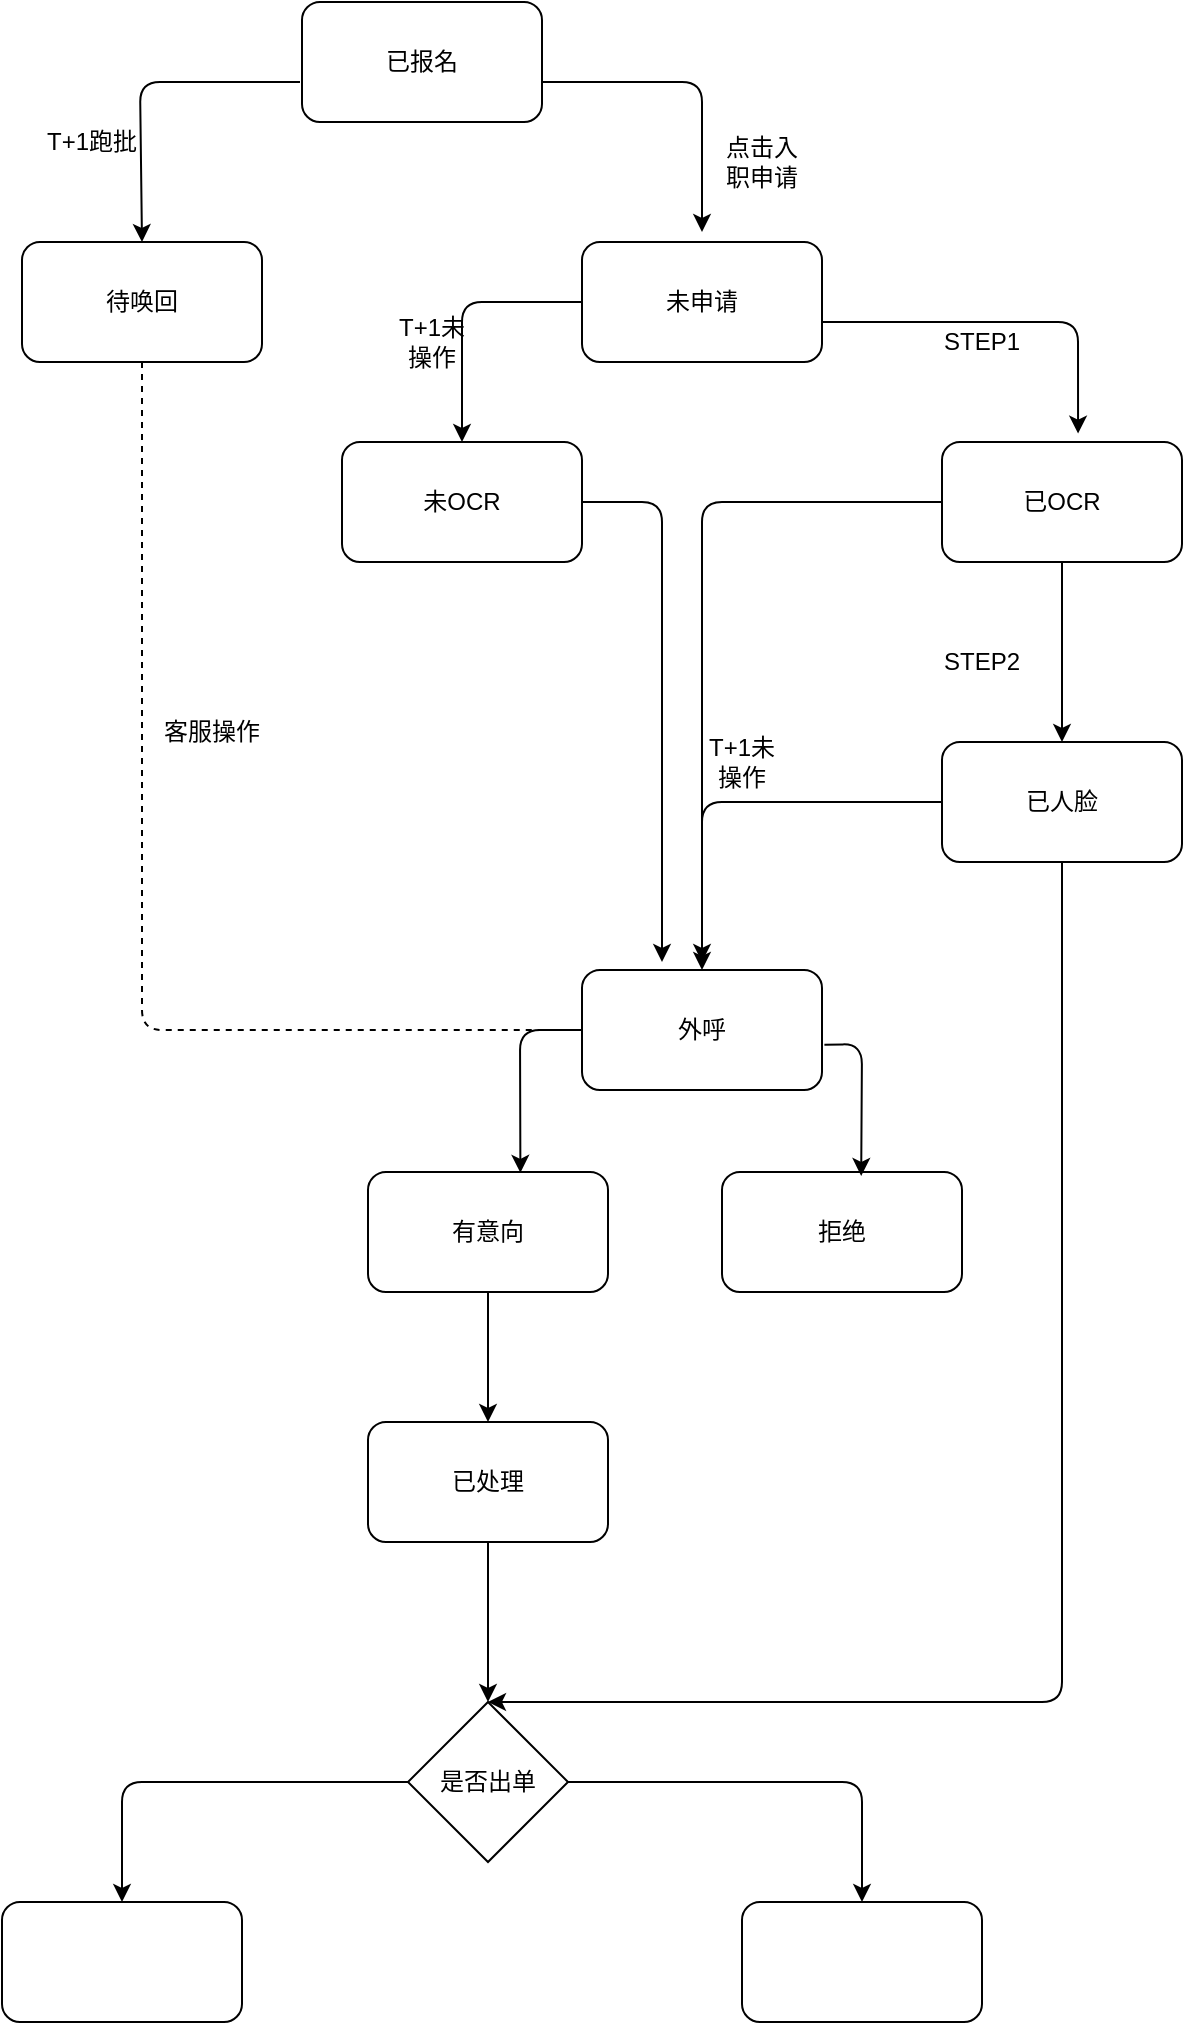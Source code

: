 <mxfile version="10.6.7" type="github"><diagram id="svswdyRUSbsE-AIeGbXJ" name="Page-1"><mxGraphModel dx="922" dy="622" grid="1" gridSize="10" guides="1" tooltips="1" connect="1" arrows="1" fold="1" page="1" pageScale="1" pageWidth="2339" pageHeight="3300" math="0" shadow="0"><root><mxCell id="0"/><mxCell id="1" parent="0"/><mxCell id="WJ-1ZXTX0pq0LW7VuPGJ-2" value="&lt;span&gt;已报名&lt;/span&gt;" style="rounded=1;whiteSpace=wrap;html=1;" vertex="1" parent="1"><mxGeometry x="320" y="40" width="120" height="60" as="geometry"/></mxCell><mxCell id="WJ-1ZXTX0pq0LW7VuPGJ-3" value="待唤回" style="rounded=1;whiteSpace=wrap;html=1;" vertex="1" parent="1"><mxGeometry x="180" y="160" width="120" height="60" as="geometry"/></mxCell><mxCell id="WJ-1ZXTX0pq0LW7VuPGJ-4" value="未申请" style="rounded=1;whiteSpace=wrap;html=1;" vertex="1" parent="1"><mxGeometry x="460" y="160" width="120" height="60" as="geometry"/></mxCell><mxCell id="WJ-1ZXTX0pq0LW7VuPGJ-5" value="" style="endArrow=classic;html=1;entryX=0.5;entryY=0;entryDx=0;entryDy=0;" edge="1" parent="1" target="WJ-1ZXTX0pq0LW7VuPGJ-3"><mxGeometry width="50" height="50" relative="1" as="geometry"><mxPoint x="319" y="80" as="sourcePoint"/><mxPoint x="360" y="140" as="targetPoint"/><Array as="points"><mxPoint x="239" y="80"/></Array></mxGeometry></mxCell><mxCell id="WJ-1ZXTX0pq0LW7VuPGJ-6" value="" style="endArrow=classic;html=1;exitX=1;exitY=0.667;exitDx=0;exitDy=0;exitPerimeter=0;" edge="1" parent="1" source="WJ-1ZXTX0pq0LW7VuPGJ-2"><mxGeometry width="50" height="50" relative="1" as="geometry"><mxPoint x="460" y="120" as="sourcePoint"/><mxPoint x="520" y="155" as="targetPoint"/><Array as="points"><mxPoint x="520" y="80"/></Array></mxGeometry></mxCell><mxCell id="WJ-1ZXTX0pq0LW7VuPGJ-7" value="T+1跑批" style="text;html=1;strokeColor=none;fillColor=none;align=center;verticalAlign=middle;whiteSpace=wrap;rounded=0;" vertex="1" parent="1"><mxGeometry x="190" y="100" width="50" height="20" as="geometry"/></mxCell><mxCell id="WJ-1ZXTX0pq0LW7VuPGJ-8" value="已OCR" style="rounded=1;whiteSpace=wrap;html=1;" vertex="1" parent="1"><mxGeometry x="640" y="260" width="120" height="60" as="geometry"/></mxCell><mxCell id="WJ-1ZXTX0pq0LW7VuPGJ-9" value="拒绝" style="rounded=1;whiteSpace=wrap;html=1;" vertex="1" parent="1"><mxGeometry x="530" y="625" width="120" height="60" as="geometry"/></mxCell><mxCell id="WJ-1ZXTX0pq0LW7VuPGJ-10" value="" style="rounded=1;whiteSpace=wrap;html=1;" vertex="1" parent="1"><mxGeometry x="170" y="990" width="120" height="60" as="geometry"/></mxCell><mxCell id="WJ-1ZXTX0pq0LW7VuPGJ-11" value="已处理" style="rounded=1;whiteSpace=wrap;html=1;" vertex="1" parent="1"><mxGeometry x="353" y="750" width="120" height="60" as="geometry"/></mxCell><mxCell id="WJ-1ZXTX0pq0LW7VuPGJ-12" value="外呼&lt;br&gt;" style="rounded=1;whiteSpace=wrap;html=1;" vertex="1" parent="1"><mxGeometry x="460" y="524" width="120" height="60" as="geometry"/></mxCell><mxCell id="WJ-1ZXTX0pq0LW7VuPGJ-14" value="有意向" style="rounded=1;whiteSpace=wrap;html=1;" vertex="1" parent="1"><mxGeometry x="353" y="625" width="120" height="60" as="geometry"/></mxCell><mxCell id="WJ-1ZXTX0pq0LW7VuPGJ-15" value="未OCR" style="rounded=1;whiteSpace=wrap;html=1;" vertex="1" parent="1"><mxGeometry x="340" y="260" width="120" height="60" as="geometry"/></mxCell><mxCell id="WJ-1ZXTX0pq0LW7VuPGJ-17" value="点击入职申请&lt;br&gt;" style="text;html=1;strokeColor=none;fillColor=none;align=center;verticalAlign=middle;whiteSpace=wrap;rounded=0;" vertex="1" parent="1"><mxGeometry x="530" y="110" width="40" height="20" as="geometry"/></mxCell><mxCell id="WJ-1ZXTX0pq0LW7VuPGJ-18" value="" style="endArrow=classic;html=1;exitX=1;exitY=0.667;exitDx=0;exitDy=0;entryX=0.567;entryY=-0.07;entryDx=0;entryDy=0;entryPerimeter=0;exitPerimeter=0;" edge="1" parent="1" source="WJ-1ZXTX0pq0LW7VuPGJ-4" target="WJ-1ZXTX0pq0LW7VuPGJ-8"><mxGeometry width="50" height="50" relative="1" as="geometry"><mxPoint x="620" y="220" as="sourcePoint"/><mxPoint x="670" y="170" as="targetPoint"/><Array as="points"><mxPoint x="638" y="200"/><mxPoint x="708" y="200"/></Array></mxGeometry></mxCell><mxCell id="WJ-1ZXTX0pq0LW7VuPGJ-19" value="" style="endArrow=classic;html=1;exitX=0;exitY=0.5;exitDx=0;exitDy=0;entryX=0.5;entryY=0;entryDx=0;entryDy=0;" edge="1" parent="1" source="WJ-1ZXTX0pq0LW7VuPGJ-4" target="WJ-1ZXTX0pq0LW7VuPGJ-15"><mxGeometry width="50" height="50" relative="1" as="geometry"><mxPoint x="370" y="250" as="sourcePoint"/><mxPoint x="420" y="200" as="targetPoint"/><Array as="points"><mxPoint x="400" y="190"/></Array></mxGeometry></mxCell><mxCell id="WJ-1ZXTX0pq0LW7VuPGJ-20" value="T+1未操作" style="text;html=1;strokeColor=none;fillColor=none;align=center;verticalAlign=middle;whiteSpace=wrap;rounded=0;" vertex="1" parent="1"><mxGeometry x="365" y="200" width="40" height="20" as="geometry"/></mxCell><mxCell id="WJ-1ZXTX0pq0LW7VuPGJ-21" value="STEP1" style="text;html=1;strokeColor=none;fillColor=none;align=center;verticalAlign=middle;whiteSpace=wrap;rounded=0;" vertex="1" parent="1"><mxGeometry x="640" y="200" width="40" height="20" as="geometry"/></mxCell><mxCell id="WJ-1ZXTX0pq0LW7VuPGJ-22" value="" style="endArrow=classic;html=1;exitX=0;exitY=0.5;exitDx=0;exitDy=0;entryX=0.5;entryY=0;entryDx=0;entryDy=0;" edge="1" parent="1" source="WJ-1ZXTX0pq0LW7VuPGJ-8" target="WJ-1ZXTX0pq0LW7VuPGJ-12"><mxGeometry width="50" height="50" relative="1" as="geometry"><mxPoint x="410" y="420" as="sourcePoint"/><mxPoint x="460" y="370" as="targetPoint"/><Array as="points"><mxPoint x="520" y="290"/></Array></mxGeometry></mxCell><mxCell id="WJ-1ZXTX0pq0LW7VuPGJ-23" value="T+1未操作&lt;br&gt;" style="text;html=1;strokeColor=none;fillColor=none;align=center;verticalAlign=middle;whiteSpace=wrap;rounded=0;" vertex="1" parent="1"><mxGeometry x="520" y="410" width="40" height="20" as="geometry"/></mxCell><mxCell id="WJ-1ZXTX0pq0LW7VuPGJ-24" value="" style="endArrow=classic;html=1;exitX=0;exitY=0.5;exitDx=0;exitDy=0;" edge="1" parent="1" source="WJ-1ZXTX0pq0LW7VuPGJ-39"><mxGeometry width="50" height="50" relative="1" as="geometry"><mxPoint x="499.289" y="450" as="sourcePoint"/><mxPoint x="520" y="520" as="targetPoint"/><Array as="points"><mxPoint x="520" y="440"/></Array></mxGeometry></mxCell><mxCell id="WJ-1ZXTX0pq0LW7VuPGJ-25" value="" style="endArrow=classic;html=1;exitX=0.5;exitY=1;exitDx=0;exitDy=0;entryX=0.5;entryY=0;entryDx=0;entryDy=0;" edge="1" parent="1" source="WJ-1ZXTX0pq0LW7VuPGJ-8" target="WJ-1ZXTX0pq0LW7VuPGJ-39"><mxGeometry width="50" height="50" relative="1" as="geometry"><mxPoint x="630" y="370" as="sourcePoint"/><mxPoint x="700" y="400" as="targetPoint"/></mxGeometry></mxCell><mxCell id="WJ-1ZXTX0pq0LW7VuPGJ-28" value="STEP2&lt;br&gt;" style="text;html=1;strokeColor=none;fillColor=none;align=center;verticalAlign=middle;whiteSpace=wrap;rounded=0;" vertex="1" parent="1"><mxGeometry x="640" y="360" width="40" height="20" as="geometry"/></mxCell><mxCell id="WJ-1ZXTX0pq0LW7VuPGJ-32" value="" style="endArrow=classic;html=1;exitX=1.01;exitY=0.623;exitDx=0;exitDy=0;exitPerimeter=0;entryX=0.58;entryY=0.033;entryDx=0;entryDy=0;entryPerimeter=0;" edge="1" parent="1" source="WJ-1ZXTX0pq0LW7VuPGJ-12" target="WJ-1ZXTX0pq0LW7VuPGJ-9"><mxGeometry width="50" height="50" relative="1" as="geometry"><mxPoint x="580" y="600" as="sourcePoint"/><mxPoint x="630" y="550" as="targetPoint"/><Array as="points"><mxPoint x="600" y="561"/></Array></mxGeometry></mxCell><mxCell id="WJ-1ZXTX0pq0LW7VuPGJ-33" value="" style="endArrow=classic;html=1;entryX=0.635;entryY=0.007;entryDx=0;entryDy=0;entryPerimeter=0;exitX=0;exitY=0.5;exitDx=0;exitDy=0;" edge="1" parent="1" source="WJ-1ZXTX0pq0LW7VuPGJ-12" target="WJ-1ZXTX0pq0LW7VuPGJ-14"><mxGeometry width="50" height="50" relative="1" as="geometry"><mxPoint x="430" y="550" as="sourcePoint"/><mxPoint x="460" y="560" as="targetPoint"/><Array as="points"><mxPoint x="429" y="554"/></Array></mxGeometry></mxCell><mxCell id="WJ-1ZXTX0pq0LW7VuPGJ-34" value="" style="endArrow=classic;html=1;exitX=0.5;exitY=1;exitDx=0;exitDy=0;entryX=0.5;entryY=0;entryDx=0;entryDy=0;" edge="1" parent="1" source="WJ-1ZXTX0pq0LW7VuPGJ-14" target="WJ-1ZXTX0pq0LW7VuPGJ-11"><mxGeometry width="50" height="50" relative="1" as="geometry"><mxPoint x="530" y="750" as="sourcePoint"/><mxPoint x="580" y="700" as="targetPoint"/></mxGeometry></mxCell><mxCell id="WJ-1ZXTX0pq0LW7VuPGJ-36" value="" style="endArrow=classic;html=1;exitX=1;exitY=0.5;exitDx=0;exitDy=0;" edge="1" parent="1" source="WJ-1ZXTX0pq0LW7VuPGJ-15"><mxGeometry width="50" height="50" relative="1" as="geometry"><mxPoint x="460" y="340" as="sourcePoint"/><mxPoint x="500" y="520" as="targetPoint"/><Array as="points"><mxPoint x="500" y="290"/></Array></mxGeometry></mxCell><mxCell id="WJ-1ZXTX0pq0LW7VuPGJ-37" value="是否出单" style="rhombus;whiteSpace=wrap;html=1;" vertex="1" parent="1"><mxGeometry x="373" y="890" width="80" height="80" as="geometry"/></mxCell><mxCell id="WJ-1ZXTX0pq0LW7VuPGJ-38" value="" style="endArrow=classic;html=1;exitX=0.5;exitY=1;exitDx=0;exitDy=0;entryX=0.5;entryY=0;entryDx=0;entryDy=0;" edge="1" parent="1" source="WJ-1ZXTX0pq0LW7VuPGJ-39" target="WJ-1ZXTX0pq0LW7VuPGJ-37"><mxGeometry width="50" height="50" relative="1" as="geometry"><mxPoint x="710" y="462" as="sourcePoint"/><mxPoint x="710" y="930" as="targetPoint"/><Array as="points"><mxPoint x="700" y="890"/></Array></mxGeometry></mxCell><mxCell id="WJ-1ZXTX0pq0LW7VuPGJ-39" value="已人脸&lt;br&gt;" style="rounded=1;whiteSpace=wrap;html=1;" vertex="1" parent="1"><mxGeometry x="640" y="410" width="120" height="60" as="geometry"/></mxCell><mxCell id="WJ-1ZXTX0pq0LW7VuPGJ-42" value="" style="endArrow=classic;html=1;exitX=0.5;exitY=1;exitDx=0;exitDy=0;entryX=0.5;entryY=0;entryDx=0;entryDy=0;" edge="1" parent="1" source="WJ-1ZXTX0pq0LW7VuPGJ-11" target="WJ-1ZXTX0pq0LW7VuPGJ-37"><mxGeometry width="50" height="50" relative="1" as="geometry"><mxPoint x="410" y="860" as="sourcePoint"/><mxPoint x="460" y="810" as="targetPoint"/></mxGeometry></mxCell><mxCell id="WJ-1ZXTX0pq0LW7VuPGJ-43" value="" style="endArrow=classic;html=1;exitX=1;exitY=0.5;exitDx=0;exitDy=0;entryX=0.5;entryY=0;entryDx=0;entryDy=0;" edge="1" parent="1" source="WJ-1ZXTX0pq0LW7VuPGJ-37" target="WJ-1ZXTX0pq0LW7VuPGJ-45"><mxGeometry width="50" height="50" relative="1" as="geometry"><mxPoint x="330" y="980" as="sourcePoint"/><mxPoint x="610" y="940" as="targetPoint"/><Array as="points"><mxPoint x="600" y="930"/></Array></mxGeometry></mxCell><mxCell id="WJ-1ZXTX0pq0LW7VuPGJ-44" value="" style="endArrow=classic;html=1;exitX=0;exitY=0.5;exitDx=0;exitDy=0;entryX=0.5;entryY=0;entryDx=0;entryDy=0;" edge="1" parent="1" source="WJ-1ZXTX0pq0LW7VuPGJ-37" target="WJ-1ZXTX0pq0LW7VuPGJ-10"><mxGeometry width="50" height="50" relative="1" as="geometry"><mxPoint x="470" y="1000" as="sourcePoint"/><mxPoint x="250" y="930" as="targetPoint"/><Array as="points"><mxPoint x="230" y="930"/></Array></mxGeometry></mxCell><mxCell id="WJ-1ZXTX0pq0LW7VuPGJ-45" value="" style="rounded=1;whiteSpace=wrap;html=1;" vertex="1" parent="1"><mxGeometry x="540" y="990" width="120" height="60" as="geometry"/></mxCell><mxCell id="WJ-1ZXTX0pq0LW7VuPGJ-46" value="" style="endArrow=none;dashed=1;html=1;exitX=0.5;exitY=1;exitDx=0;exitDy=0;entryX=0;entryY=0.5;entryDx=0;entryDy=0;" edge="1" parent="1" source="WJ-1ZXTX0pq0LW7VuPGJ-3" target="WJ-1ZXTX0pq0LW7VuPGJ-12"><mxGeometry width="50" height="50" relative="1" as="geometry"><mxPoint x="230" y="270" as="sourcePoint"/><mxPoint x="280" y="220" as="targetPoint"/><Array as="points"><mxPoint x="240" y="554"/></Array></mxGeometry></mxCell><mxCell id="WJ-1ZXTX0pq0LW7VuPGJ-47" value="客服操作" style="text;html=1;strokeColor=none;fillColor=none;align=center;verticalAlign=middle;whiteSpace=wrap;rounded=0;" vertex="1" parent="1"><mxGeometry x="250" y="390" width="50" height="30" as="geometry"/></mxCell></root></mxGraphModel></diagram></mxfile>